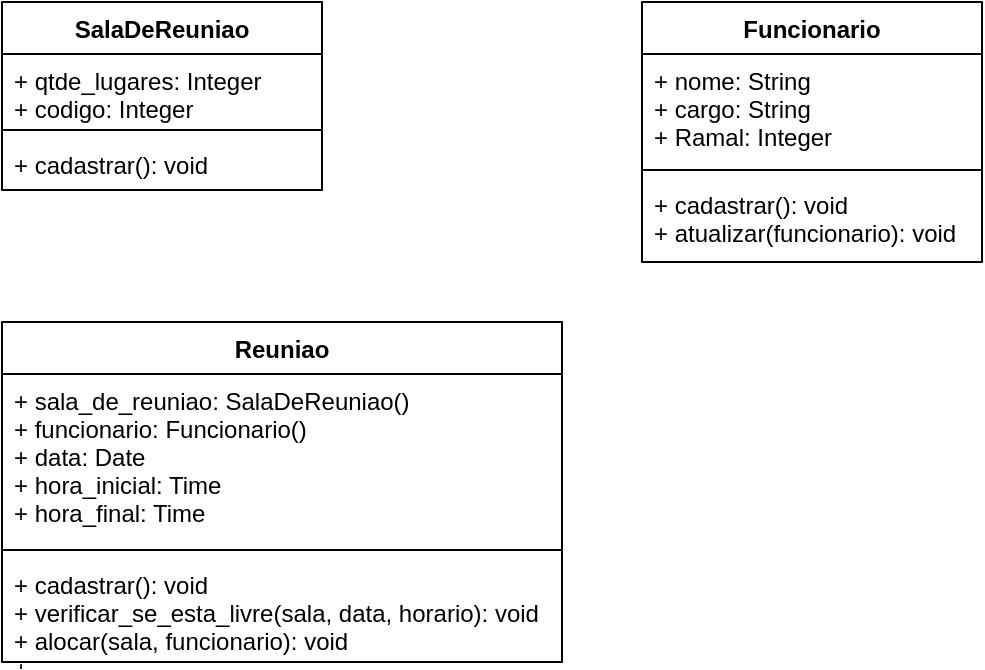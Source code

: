 <mxfile version="15.4.0" type="device"><diagram id="pMdyvcCRf_WLHnJvWOFI" name="Página-1"><mxGraphModel dx="811" dy="504" grid="1" gridSize="10" guides="1" tooltips="1" connect="1" arrows="1" fold="1" page="1" pageScale="1" pageWidth="827" pageHeight="1169" math="0" shadow="0"><root><mxCell id="0"/><mxCell id="1" parent="0"/><mxCell id="LTlJFjtXzKDsLIEkbJ3V-1" value="SalaDeReuniao" style="swimlane;fontStyle=1;align=center;verticalAlign=top;childLayout=stackLayout;horizontal=1;startSize=26;horizontalStack=0;resizeParent=1;resizeParentMax=0;resizeLast=0;collapsible=1;marginBottom=0;" parent="1" vertex="1"><mxGeometry x="40" y="40" width="160" height="94" as="geometry"/></mxCell><mxCell id="LTlJFjtXzKDsLIEkbJ3V-2" value="+ qtde_lugares: Integer&#10;+ codigo: Integer" style="text;strokeColor=none;fillColor=none;align=left;verticalAlign=top;spacingLeft=4;spacingRight=4;overflow=hidden;rotatable=0;points=[[0,0.5],[1,0.5]];portConstraint=eastwest;" parent="LTlJFjtXzKDsLIEkbJ3V-1" vertex="1"><mxGeometry y="26" width="160" height="34" as="geometry"/></mxCell><mxCell id="LTlJFjtXzKDsLIEkbJ3V-3" value="" style="line;strokeWidth=1;fillColor=none;align=left;verticalAlign=middle;spacingTop=-1;spacingLeft=3;spacingRight=3;rotatable=0;labelPosition=right;points=[];portConstraint=eastwest;" parent="LTlJFjtXzKDsLIEkbJ3V-1" vertex="1"><mxGeometry y="60" width="160" height="8" as="geometry"/></mxCell><mxCell id="LTlJFjtXzKDsLIEkbJ3V-4" value="+ cadastrar(): void" style="text;strokeColor=none;fillColor=none;align=left;verticalAlign=top;spacingLeft=4;spacingRight=4;overflow=hidden;rotatable=0;points=[[0,0.5],[1,0.5]];portConstraint=eastwest;" parent="LTlJFjtXzKDsLIEkbJ3V-1" vertex="1"><mxGeometry y="68" width="160" height="26" as="geometry"/></mxCell><mxCell id="LTlJFjtXzKDsLIEkbJ3V-5" value="Funcionario" style="swimlane;fontStyle=1;align=center;verticalAlign=top;childLayout=stackLayout;horizontal=1;startSize=26;horizontalStack=0;resizeParent=1;resizeParentMax=0;resizeLast=0;collapsible=1;marginBottom=0;" parent="1" vertex="1"><mxGeometry x="360" y="40" width="170" height="130" as="geometry"/></mxCell><mxCell id="LTlJFjtXzKDsLIEkbJ3V-6" value="+ nome: String&#10;+ cargo: String&#10;+ Ramal: Integer" style="text;strokeColor=none;fillColor=none;align=left;verticalAlign=top;spacingLeft=4;spacingRight=4;overflow=hidden;rotatable=0;points=[[0,0.5],[1,0.5]];portConstraint=eastwest;" parent="LTlJFjtXzKDsLIEkbJ3V-5" vertex="1"><mxGeometry y="26" width="170" height="54" as="geometry"/></mxCell><mxCell id="LTlJFjtXzKDsLIEkbJ3V-7" value="" style="line;strokeWidth=1;fillColor=none;align=left;verticalAlign=middle;spacingTop=-1;spacingLeft=3;spacingRight=3;rotatable=0;labelPosition=right;points=[];portConstraint=eastwest;" parent="LTlJFjtXzKDsLIEkbJ3V-5" vertex="1"><mxGeometry y="80" width="170" height="8" as="geometry"/></mxCell><mxCell id="LTlJFjtXzKDsLIEkbJ3V-8" value="+ cadastrar(): void&#10;+ atualizar(funcionario): void" style="text;strokeColor=none;fillColor=none;align=left;verticalAlign=top;spacingLeft=4;spacingRight=4;overflow=hidden;rotatable=0;points=[[0,0.5],[1,0.5]];portConstraint=eastwest;" parent="LTlJFjtXzKDsLIEkbJ3V-5" vertex="1"><mxGeometry y="88" width="170" height="42" as="geometry"/></mxCell><mxCell id="LTlJFjtXzKDsLIEkbJ3V-9" value="Reuniao" style="swimlane;fontStyle=1;align=center;verticalAlign=top;childLayout=stackLayout;horizontal=1;startSize=26;horizontalStack=0;resizeParent=1;resizeParentMax=0;resizeLast=0;collapsible=1;marginBottom=0;" parent="1" vertex="1"><mxGeometry x="40" y="200" width="280" height="170" as="geometry"/></mxCell><mxCell id="LTlJFjtXzKDsLIEkbJ3V-10" value="+ sala_de_reuniao: SalaDeReuniao()&#10;+ funcionario: Funcionario()&#10;+ data: Date&#10;+ hora_inicial: Time&#10;+ hora_final: Time" style="text;strokeColor=none;fillColor=none;align=left;verticalAlign=top;spacingLeft=4;spacingRight=4;overflow=hidden;rotatable=0;points=[[0,0.5],[1,0.5]];portConstraint=eastwest;" parent="LTlJFjtXzKDsLIEkbJ3V-9" vertex="1"><mxGeometry y="26" width="280" height="84" as="geometry"/></mxCell><mxCell id="LTlJFjtXzKDsLIEkbJ3V-11" value="" style="line;strokeWidth=1;fillColor=none;align=left;verticalAlign=middle;spacingTop=-1;spacingLeft=3;spacingRight=3;rotatable=0;labelPosition=right;points=[];portConstraint=eastwest;" parent="LTlJFjtXzKDsLIEkbJ3V-9" vertex="1"><mxGeometry y="110" width="280" height="8" as="geometry"/></mxCell><mxCell id="LTlJFjtXzKDsLIEkbJ3V-12" value="+ cadastrar(): void&#10;+ verificar_se_esta_livre(sala, data, horario): void&#10;+ alocar(sala, funcionario): void&#10;+ " style="text;strokeColor=none;fillColor=none;align=left;verticalAlign=top;spacingLeft=4;spacingRight=4;overflow=hidden;rotatable=0;points=[[0,0.5],[1,0.5]];portConstraint=eastwest;" parent="LTlJFjtXzKDsLIEkbJ3V-9" vertex="1"><mxGeometry y="118" width="280" height="52" as="geometry"/></mxCell></root></mxGraphModel></diagram></mxfile>